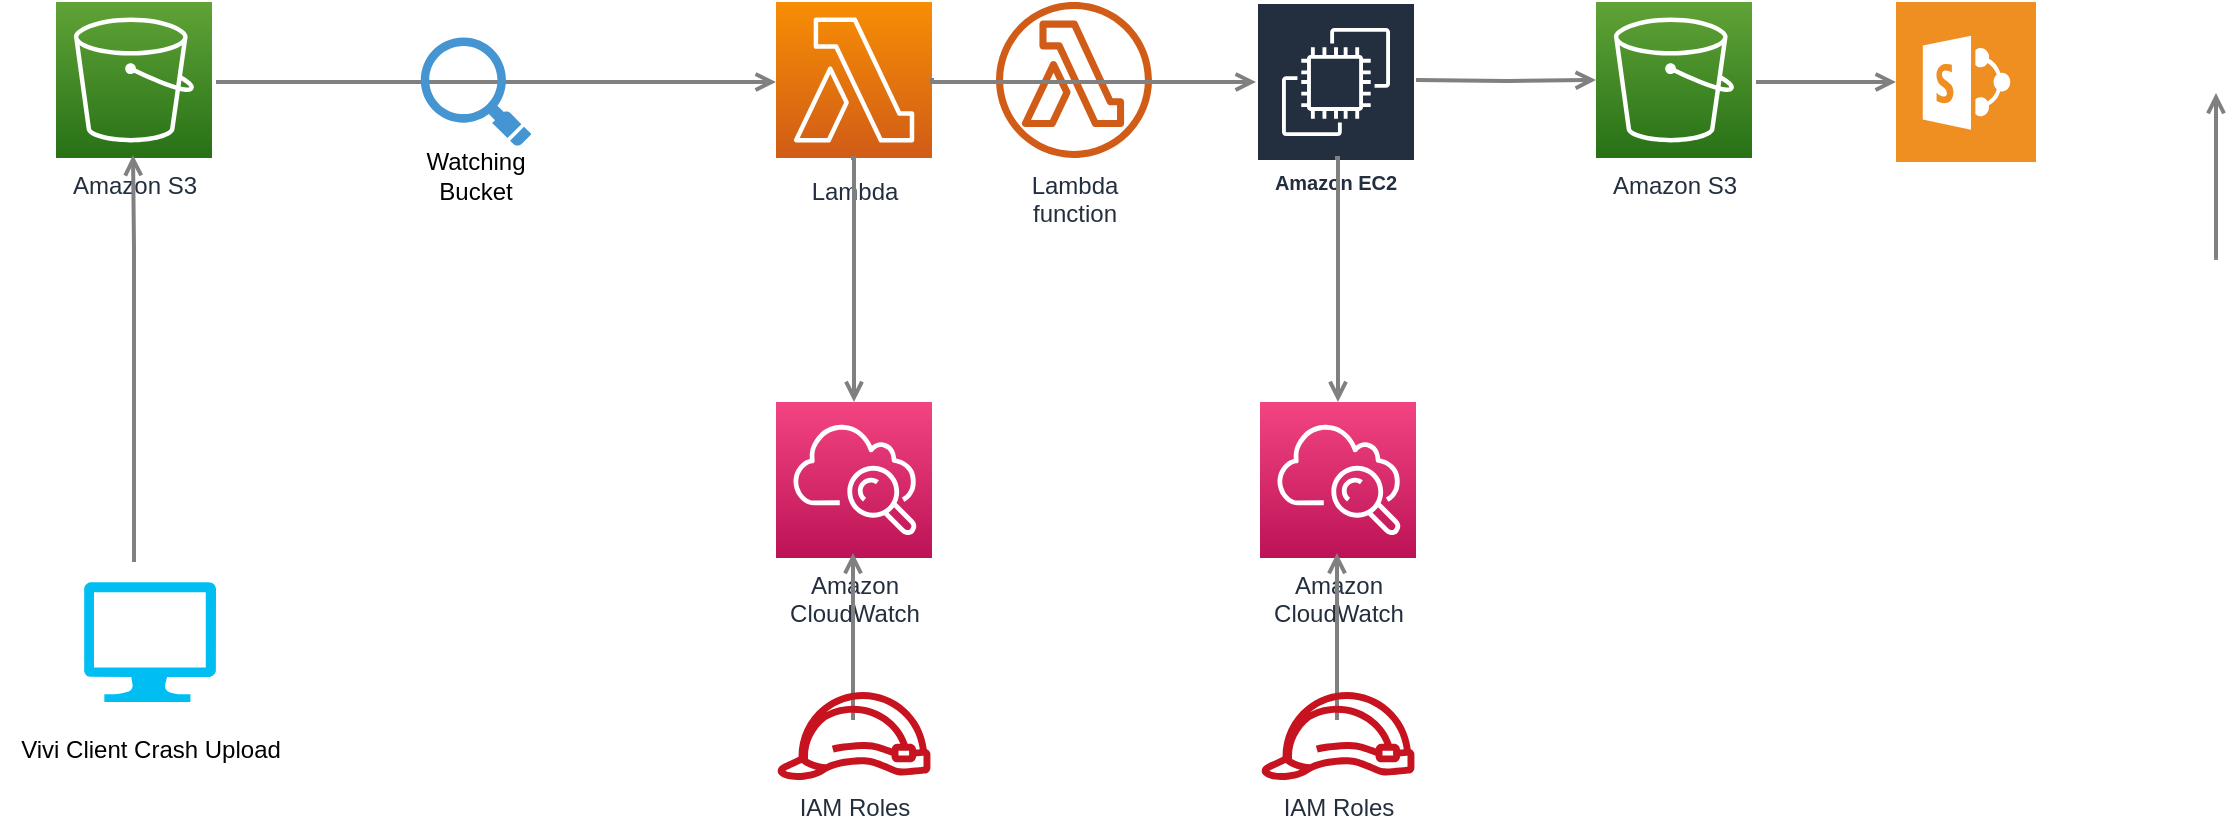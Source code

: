 <mxfile version="22.1.3" type="github">
  <diagram id="Ht1M8jgEwFfnCIfOTk4-" name="Page-1">
    <mxGraphModel dx="1687" dy="892" grid="1" gridSize="10" guides="1" tooltips="1" connect="1" arrows="1" fold="1" page="1" pageScale="1" pageWidth="1169" pageHeight="827" math="0" shadow="0">
      <root>
        <mxCell id="0" />
        <mxCell id="1" parent="0" />
        <mxCell id="UEzPUAAOIrF-is8g5C7q-137" value="" style="edgeStyle=orthogonalEdgeStyle;rounded=0;orthogonalLoop=1;jettySize=auto;html=1;startArrow=none;startFill=0;endArrow=open;endFill=0;strokeWidth=2;strokeColor=#808080;" parent="1" target="UEzPUAAOIrF-is8g5C7q-113" edge="1">
          <mxGeometry relative="1" as="geometry">
            <mxPoint x="120" y="80" as="sourcePoint" />
            <mxPoint x="400" y="82" as="targetPoint" />
            <Array as="points">
              <mxPoint x="280" y="80" />
              <mxPoint x="280" y="80" />
            </Array>
          </mxGeometry>
        </mxCell>
        <mxCell id="UEzPUAAOIrF-is8g5C7q-115" value="Lambda&lt;br&gt;function" style="outlineConnect=0;fontColor=#232F3E;gradientColor=none;fillColor=#D05C17;strokeColor=none;dashed=0;verticalLabelPosition=bottom;verticalAlign=top;align=center;html=1;fontSize=12;fontStyle=0;aspect=fixed;pointerEvents=1;shape=mxgraph.aws4.lambda_function;labelBackgroundColor=#ffffff;" parent="1" vertex="1">
          <mxGeometry x="510" y="40" width="78" height="78" as="geometry" />
        </mxCell>
        <mxCell id="UEzPUAAOIrF-is8g5C7q-116" value="Amazon S3" style="outlineConnect=0;fontColor=#232F3E;gradientColor=#60A337;gradientDirection=north;fillColor=#277116;strokeColor=#ffffff;dashed=0;verticalLabelPosition=bottom;verticalAlign=top;align=center;html=1;fontSize=12;fontStyle=0;aspect=fixed;shape=mxgraph.aws4.resourceIcon;resIcon=mxgraph.aws4.s3;labelBackgroundColor=#ffffff;" parent="1" vertex="1">
          <mxGeometry x="40.0" y="40" width="78" height="78" as="geometry" />
        </mxCell>
        <mxCell id="UEzPUAAOIrF-is8g5C7q-121" value="Amazon&lt;br&gt;CloudWatch&lt;br&gt;" style="outlineConnect=0;fontColor=#232F3E;gradientColor=#F34482;gradientDirection=north;fillColor=#BC1356;strokeColor=#ffffff;dashed=0;verticalLabelPosition=bottom;verticalAlign=top;align=center;html=1;fontSize=12;fontStyle=0;aspect=fixed;shape=mxgraph.aws4.resourceIcon;resIcon=mxgraph.aws4.cloudwatch;labelBackgroundColor=#ffffff;" parent="1" vertex="1">
          <mxGeometry x="400.0" y="240" width="78" height="78" as="geometry" />
        </mxCell>
        <mxCell id="UEzPUAAOIrF-is8g5C7q-113" value="Lambda" style="outlineConnect=0;fontColor=#232F3E;gradientColor=#F78E04;gradientDirection=north;fillColor=#D05C17;strokeColor=#ffffff;dashed=0;verticalLabelPosition=bottom;verticalAlign=top;align=center;html=1;fontSize=12;fontStyle=0;aspect=fixed;shape=mxgraph.aws4.resourceIcon;resIcon=mxgraph.aws4.lambda;labelBackgroundColor=#ffffff;spacingTop=3;" parent="1" vertex="1">
          <mxGeometry x="400" y="40" width="78" height="78" as="geometry" />
        </mxCell>
        <mxCell id="jArsyIoAfTxyTNQY9Qwl-6" value="Amazon EC2" style="sketch=0;outlineConnect=0;fontColor=#232F3E;gradientColor=none;strokeColor=#ffffff;fillColor=#232F3E;dashed=0;verticalLabelPosition=middle;verticalAlign=bottom;align=center;html=1;whiteSpace=wrap;fontSize=10;fontStyle=1;spacing=3;shape=mxgraph.aws4.productIcon;prIcon=mxgraph.aws4.ec2;" vertex="1" parent="1">
          <mxGeometry x="640" y="40" width="80" height="100" as="geometry" />
        </mxCell>
        <mxCell id="jArsyIoAfTxyTNQY9Qwl-9" value="" style="edgeStyle=orthogonalEdgeStyle;rounded=0;orthogonalLoop=1;jettySize=auto;html=1;startArrow=none;startFill=0;endArrow=open;endFill=0;strokeWidth=2;strokeColor=#808080;" edge="1" parent="1">
          <mxGeometry relative="1" as="geometry">
            <mxPoint x="79" y="320" as="sourcePoint" />
            <mxPoint x="78.5" y="116.5" as="targetPoint" />
            <Array as="points">
              <mxPoint x="78.5" y="162.5" />
              <mxPoint x="78.5" y="162.5" />
            </Array>
          </mxGeometry>
        </mxCell>
        <mxCell id="jArsyIoAfTxyTNQY9Qwl-10" value="" style="shadow=0;dashed=0;html=1;strokeColor=none;fillColor=#4495D1;labelPosition=center;verticalLabelPosition=bottom;verticalAlign=top;align=center;outlineConnect=0;shape=mxgraph.veeam.magnifying_glass;pointerEvents=1;" vertex="1" parent="1">
          <mxGeometry x="222.4" y="57.8" width="55.2" height="54.4" as="geometry" />
        </mxCell>
        <mxCell id="jArsyIoAfTxyTNQY9Qwl-14" value="" style="edgeStyle=orthogonalEdgeStyle;rounded=0;orthogonalLoop=1;jettySize=auto;html=1;startArrow=none;startFill=0;endArrow=open;endFill=0;strokeWidth=2;strokeColor=#808080;" edge="1" parent="1" target="jArsyIoAfTxyTNQY9Qwl-6">
          <mxGeometry relative="1" as="geometry">
            <mxPoint x="478" y="78" as="sourcePoint" />
            <mxPoint x="640" y="79" as="targetPoint" />
            <Array as="points">
              <mxPoint x="478" y="80" />
            </Array>
          </mxGeometry>
        </mxCell>
        <mxCell id="jArsyIoAfTxyTNQY9Qwl-15" value="" style="edgeStyle=orthogonalEdgeStyle;rounded=0;orthogonalLoop=1;jettySize=auto;html=1;startArrow=none;startFill=0;endArrow=open;endFill=0;strokeWidth=2;strokeColor=#808080;" edge="1" parent="1" target="UEzPUAAOIrF-is8g5C7q-121">
          <mxGeometry relative="1" as="geometry">
            <mxPoint x="437.5" y="118.0" as="sourcePoint" />
            <mxPoint x="440.5" y="198.55" as="targetPoint" />
            <Array as="points">
              <mxPoint x="439" y="118" />
            </Array>
          </mxGeometry>
        </mxCell>
        <mxCell id="jArsyIoAfTxyTNQY9Qwl-16" value="" style="edgeStyle=orthogonalEdgeStyle;rounded=0;orthogonalLoop=1;jettySize=auto;html=1;startArrow=none;startFill=0;endArrow=open;endFill=0;strokeWidth=2;strokeColor=#808080;" edge="1" parent="1">
          <mxGeometry relative="1" as="geometry">
            <mxPoint x="438.5" y="399" as="sourcePoint" />
            <mxPoint x="438.5" y="315.5" as="targetPoint" />
            <Array as="points">
              <mxPoint x="438.5" y="361.5" />
              <mxPoint x="438.5" y="361.5" />
            </Array>
          </mxGeometry>
        </mxCell>
        <mxCell id="jArsyIoAfTxyTNQY9Qwl-17" value="" style="edgeStyle=orthogonalEdgeStyle;rounded=0;orthogonalLoop=1;jettySize=auto;html=1;startArrow=none;startFill=0;endArrow=open;endFill=0;strokeWidth=2;strokeColor=#808080;" edge="1" parent="1" target="jArsyIoAfTxyTNQY9Qwl-35">
          <mxGeometry relative="1" as="geometry">
            <mxPoint x="720" y="79" as="sourcePoint" />
            <mxPoint x="805" y="78.5" as="targetPoint" />
            <Array as="points" />
          </mxGeometry>
        </mxCell>
        <mxCell id="jArsyIoAfTxyTNQY9Qwl-18" value="" style="edgeStyle=orthogonalEdgeStyle;rounded=0;orthogonalLoop=1;jettySize=auto;html=1;startArrow=none;startFill=0;endArrow=open;endFill=0;strokeWidth=2;strokeColor=#808080;" edge="1" parent="1" target="jArsyIoAfTxyTNQY9Qwl-36">
          <mxGeometry relative="1" as="geometry">
            <mxPoint x="890" y="80" as="sourcePoint" />
            <mxPoint x="919" y="245.45" as="targetPoint" />
            <Array as="points">
              <mxPoint x="910" y="80" />
              <mxPoint x="910" y="80" />
            </Array>
          </mxGeometry>
        </mxCell>
        <mxCell id="jArsyIoAfTxyTNQY9Qwl-23" value="" style="edgeStyle=orthogonalEdgeStyle;rounded=0;orthogonalLoop=1;jettySize=auto;html=1;startArrow=none;startFill=0;endArrow=open;endFill=0;strokeWidth=2;strokeColor=#808080;" edge="1" parent="1">
          <mxGeometry relative="1" as="geometry">
            <mxPoint x="1120" y="168.95" as="sourcePoint" />
            <mxPoint x="1120" y="85.45" as="targetPoint" />
            <Array as="points">
              <mxPoint x="1120" y="131.45" />
              <mxPoint x="1120" y="131.45" />
            </Array>
          </mxGeometry>
        </mxCell>
        <mxCell id="jArsyIoAfTxyTNQY9Qwl-24" value="" style="verticalLabelPosition=bottom;html=1;verticalAlign=top;align=center;strokeColor=none;fillColor=#00BEF2;shape=mxgraph.azure.computer;pointerEvents=1;" vertex="1" parent="1">
          <mxGeometry x="54" y="330" width="66" height="60" as="geometry" />
        </mxCell>
        <mxCell id="jArsyIoAfTxyTNQY9Qwl-26" value="Vivi Client Crash Upload" style="text;html=1;align=center;verticalAlign=middle;resizable=0;points=[];autosize=1;strokeColor=none;fillColor=none;" vertex="1" parent="1">
          <mxGeometry x="12" y="399" width="150" height="30" as="geometry" />
        </mxCell>
        <mxCell id="jArsyIoAfTxyTNQY9Qwl-25" value="Watching Bucket" style="text;strokeColor=none;align=center;fillColor=none;html=1;verticalAlign=middle;whiteSpace=wrap;rounded=0;" vertex="1" parent="1">
          <mxGeometry x="220" y="112.2" width="60" height="30" as="geometry" />
        </mxCell>
        <mxCell id="jArsyIoAfTxyTNQY9Qwl-29" value="IAM Roles" style="outlineConnect=0;fontColor=#232F3E;gradientColor=none;fillColor=#C7131F;strokeColor=none;dashed=0;verticalLabelPosition=bottom;verticalAlign=top;align=center;html=1;fontSize=12;fontStyle=0;aspect=fixed;pointerEvents=1;shape=mxgraph.aws4.role;labelBackgroundColor=#ffffff;" vertex="1" parent="1">
          <mxGeometry x="400.0" y="385" width="78" height="44" as="geometry" />
        </mxCell>
        <mxCell id="jArsyIoAfTxyTNQY9Qwl-31" value="Amazon&lt;br&gt;CloudWatch&lt;br&gt;" style="outlineConnect=0;fontColor=#232F3E;gradientColor=#F34482;gradientDirection=north;fillColor=#BC1356;strokeColor=#ffffff;dashed=0;verticalLabelPosition=bottom;verticalAlign=top;align=center;html=1;fontSize=12;fontStyle=0;aspect=fixed;shape=mxgraph.aws4.resourceIcon;resIcon=mxgraph.aws4.cloudwatch;labelBackgroundColor=#ffffff;" vertex="1" parent="1">
          <mxGeometry x="642.0" y="240" width="78" height="78" as="geometry" />
        </mxCell>
        <mxCell id="jArsyIoAfTxyTNQY9Qwl-32" value="" style="edgeStyle=orthogonalEdgeStyle;rounded=0;orthogonalLoop=1;jettySize=auto;html=1;startArrow=none;startFill=0;endArrow=open;endFill=0;strokeWidth=2;strokeColor=#808080;" edge="1" parent="1" target="jArsyIoAfTxyTNQY9Qwl-31">
          <mxGeometry relative="1" as="geometry">
            <mxPoint x="679.5" y="118" as="sourcePoint" />
            <mxPoint x="682.5" y="198.55" as="targetPoint" />
            <Array as="points">
              <mxPoint x="681" y="118" />
            </Array>
          </mxGeometry>
        </mxCell>
        <mxCell id="jArsyIoAfTxyTNQY9Qwl-33" value="" style="edgeStyle=orthogonalEdgeStyle;rounded=0;orthogonalLoop=1;jettySize=auto;html=1;startArrow=none;startFill=0;endArrow=open;endFill=0;strokeWidth=2;strokeColor=#808080;" edge="1" parent="1">
          <mxGeometry relative="1" as="geometry">
            <mxPoint x="680.5" y="399" as="sourcePoint" />
            <mxPoint x="680.5" y="315.5" as="targetPoint" />
            <Array as="points">
              <mxPoint x="680.5" y="361.5" />
              <mxPoint x="680.5" y="361.5" />
            </Array>
          </mxGeometry>
        </mxCell>
        <mxCell id="jArsyIoAfTxyTNQY9Qwl-34" value="IAM Roles" style="outlineConnect=0;fontColor=#232F3E;gradientColor=none;fillColor=#C7131F;strokeColor=none;dashed=0;verticalLabelPosition=bottom;verticalAlign=top;align=center;html=1;fontSize=12;fontStyle=0;aspect=fixed;pointerEvents=1;shape=mxgraph.aws4.role;labelBackgroundColor=#ffffff;" vertex="1" parent="1">
          <mxGeometry x="642.0" y="385" width="78" height="44" as="geometry" />
        </mxCell>
        <mxCell id="jArsyIoAfTxyTNQY9Qwl-35" value="Amazon S3" style="outlineConnect=0;fontColor=#232F3E;gradientColor=#60A337;gradientDirection=north;fillColor=#277116;strokeColor=#ffffff;dashed=0;verticalLabelPosition=bottom;verticalAlign=top;align=center;html=1;fontSize=12;fontStyle=0;aspect=fixed;shape=mxgraph.aws4.resourceIcon;resIcon=mxgraph.aws4.s3;labelBackgroundColor=#ffffff;" vertex="1" parent="1">
          <mxGeometry x="810.0" y="40" width="78" height="78" as="geometry" />
        </mxCell>
        <mxCell id="jArsyIoAfTxyTNQY9Qwl-36" value="" style="shadow=0;dashed=0;html=1;strokeColor=none;fillColor=#EF8F21;labelPosition=center;verticalLabelPosition=bottom;verticalAlign=top;align=center;outlineConnect=0;shape=mxgraph.veeam.ms_sharepoint;" vertex="1" parent="1">
          <mxGeometry x="960" y="40" width="70" height="80" as="geometry" />
        </mxCell>
      </root>
    </mxGraphModel>
  </diagram>
</mxfile>
